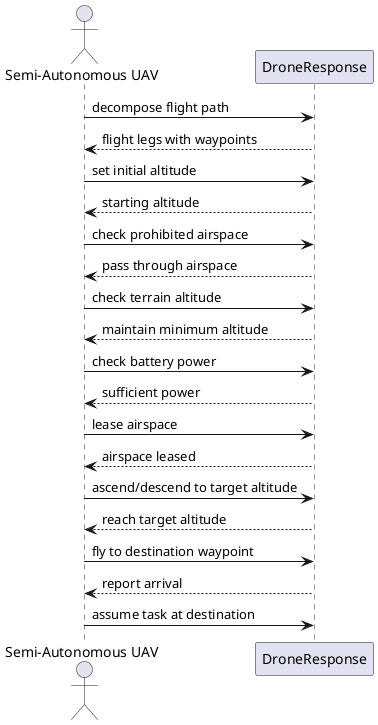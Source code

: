 @startuml "Fly to Destination"

actor "Semi-Autonomous UAV" as UAV
participant "DroneResponse" as DR

UAV -> DR: decompose flight path
DR --> UAV: flight legs with waypoints
UAV -> DR: set initial altitude
DR --> UAV: starting altitude
UAV -> DR: check prohibited airspace
DR --> UAV: pass through airspace
UAV -> DR: check terrain altitude
DR --> UAV: maintain minimum altitude
UAV -> DR: check battery power
DR --> UAV: sufficient power
UAV -> DR: lease airspace
DR --> UAV: airspace leased
UAV -> DR: ascend/descend to target altitude
DR --> UAV: reach target altitude
UAV -> DR: fly to destination waypoint
DR --> UAV: report arrival
UAV -> DR: assume task at destination
@enduml
